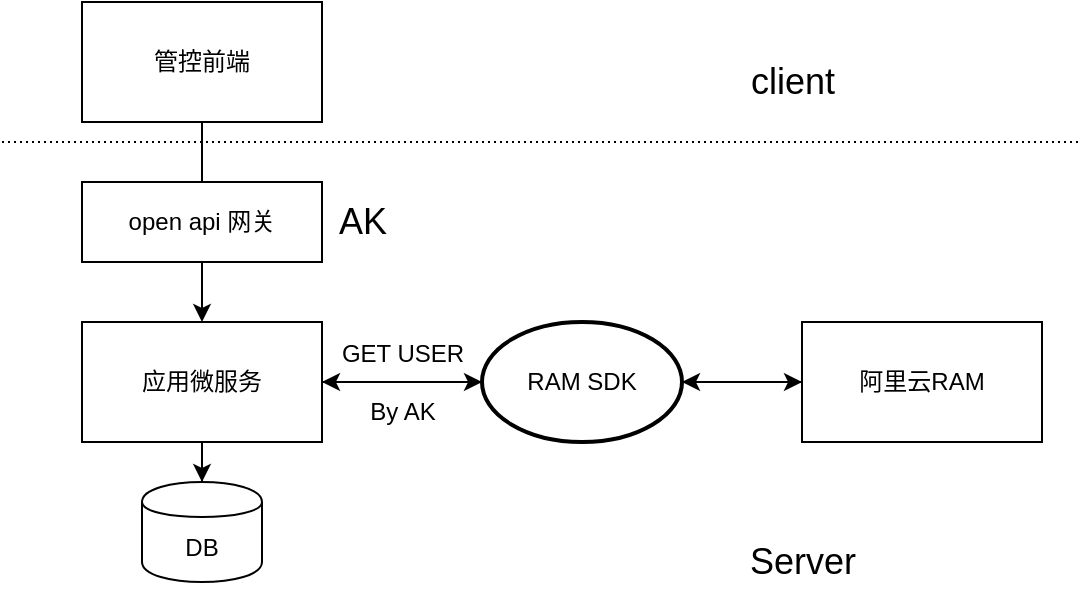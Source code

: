 <mxfile version="14.6.6" type="github">
  <diagram id="NHU5vDW58mHV1typeJDu" name="Page-1">
    <mxGraphModel dx="1298" dy="703" grid="1" gridSize="10" guides="1" tooltips="1" connect="1" arrows="1" fold="1" page="1" pageScale="1" pageWidth="827" pageHeight="1169" math="0" shadow="0">
      <root>
        <mxCell id="0" />
        <mxCell id="1" parent="0" />
        <mxCell id="5JXfPTWoFM99KCITv_9I-1" value="" style="edgeStyle=orthogonalEdgeStyle;rounded=0;orthogonalLoop=1;jettySize=auto;html=1;" edge="1" parent="1" source="5JXfPTWoFM99KCITv_9I-2" target="5JXfPTWoFM99KCITv_9I-6">
          <mxGeometry relative="1" as="geometry" />
        </mxCell>
        <mxCell id="5JXfPTWoFM99KCITv_9I-2" value="管控前端" style="rounded=0;whiteSpace=wrap;html=1;" vertex="1" parent="1">
          <mxGeometry x="120" y="100" width="120" height="60" as="geometry" />
        </mxCell>
        <mxCell id="5JXfPTWoFM99KCITv_9I-3" value="open api 网关" style="rounded=0;whiteSpace=wrap;html=1;" vertex="1" parent="1">
          <mxGeometry x="120" y="190" width="120" height="40" as="geometry" />
        </mxCell>
        <mxCell id="5JXfPTWoFM99KCITv_9I-4" value="" style="edgeStyle=orthogonalEdgeStyle;rounded=0;orthogonalLoop=1;jettySize=auto;html=1;" edge="1" parent="1" source="5JXfPTWoFM99KCITv_9I-6">
          <mxGeometry relative="1" as="geometry">
            <mxPoint x="320" y="290" as="targetPoint" />
          </mxGeometry>
        </mxCell>
        <mxCell id="5JXfPTWoFM99KCITv_9I-5" value="" style="edgeStyle=orthogonalEdgeStyle;rounded=0;orthogonalLoop=1;jettySize=auto;html=1;" edge="1" parent="1" source="5JXfPTWoFM99KCITv_9I-6" target="5JXfPTWoFM99KCITv_9I-13">
          <mxGeometry relative="1" as="geometry" />
        </mxCell>
        <mxCell id="5JXfPTWoFM99KCITv_9I-6" value="应用微服务" style="rounded=0;whiteSpace=wrap;html=1;" vertex="1" parent="1">
          <mxGeometry x="120" y="260" width="120" height="60" as="geometry" />
        </mxCell>
        <mxCell id="5JXfPTWoFM99KCITv_9I-7" value="" style="edgeStyle=orthogonalEdgeStyle;rounded=0;orthogonalLoop=1;jettySize=auto;html=1;" edge="1" parent="1" source="5JXfPTWoFM99KCITv_9I-8" target="5JXfPTWoFM99KCITv_9I-11">
          <mxGeometry relative="1" as="geometry" />
        </mxCell>
        <mxCell id="5JXfPTWoFM99KCITv_9I-8" value="阿里云RAM" style="rounded=0;whiteSpace=wrap;html=1;" vertex="1" parent="1">
          <mxGeometry x="480" y="260" width="120" height="60" as="geometry" />
        </mxCell>
        <mxCell id="5JXfPTWoFM99KCITv_9I-9" value="" style="edgeStyle=orthogonalEdgeStyle;rounded=0;orthogonalLoop=1;jettySize=auto;html=1;" edge="1" parent="1" source="5JXfPTWoFM99KCITv_9I-11" target="5JXfPTWoFM99KCITv_9I-8">
          <mxGeometry relative="1" as="geometry" />
        </mxCell>
        <mxCell id="5JXfPTWoFM99KCITv_9I-10" value="" style="edgeStyle=orthogonalEdgeStyle;rounded=0;orthogonalLoop=1;jettySize=auto;html=1;" edge="1" parent="1" source="5JXfPTWoFM99KCITv_9I-11" target="5JXfPTWoFM99KCITv_9I-6">
          <mxGeometry relative="1" as="geometry" />
        </mxCell>
        <mxCell id="5JXfPTWoFM99KCITv_9I-11" value="RAM SDK" style="strokeWidth=2;html=1;shape=mxgraph.flowchart.start_1;whiteSpace=wrap;" vertex="1" parent="1">
          <mxGeometry x="320" y="260" width="100" height="60" as="geometry" />
        </mxCell>
        <mxCell id="5JXfPTWoFM99KCITv_9I-12" value="GET USER&lt;br&gt;&lt;br&gt;By AK" style="text;html=1;align=center;verticalAlign=middle;resizable=0;points=[];autosize=1;strokeColor=none;" vertex="1" parent="1">
          <mxGeometry x="240" y="265" width="80" height="50" as="geometry" />
        </mxCell>
        <mxCell id="5JXfPTWoFM99KCITv_9I-13" value="DB" style="shape=cylinder;whiteSpace=wrap;html=1;boundedLbl=1;backgroundOutline=1;rounded=0;" vertex="1" parent="1">
          <mxGeometry x="150" y="340" width="60" height="50" as="geometry" />
        </mxCell>
        <mxCell id="5JXfPTWoFM99KCITv_9I-14" value="" style="endArrow=none;html=1;rounded=0;dashed=1;dashPattern=1 2;" edge="1" parent="1">
          <mxGeometry relative="1" as="geometry">
            <mxPoint x="80" y="170" as="sourcePoint" />
            <mxPoint x="620" y="170" as="targetPoint" />
          </mxGeometry>
        </mxCell>
        <mxCell id="5JXfPTWoFM99KCITv_9I-15" value="&lt;font style=&quot;font-size: 18px&quot;&gt;client&lt;/font&gt;" style="text;html=1;align=center;verticalAlign=middle;resizable=0;points=[];autosize=1;strokeColor=none;" vertex="1" parent="1">
          <mxGeometry x="445" y="130" width="60" height="20" as="geometry" />
        </mxCell>
        <mxCell id="5JXfPTWoFM99KCITv_9I-16" value="Server" style="text;html=1;align=center;verticalAlign=middle;resizable=0;points=[];autosize=1;strokeColor=none;fontSize=18;" vertex="1" parent="1">
          <mxGeometry x="445" y="365" width="70" height="30" as="geometry" />
        </mxCell>
        <mxCell id="5JXfPTWoFM99KCITv_9I-17" value="AK" style="text;html=1;align=center;verticalAlign=middle;resizable=0;points=[];autosize=1;strokeColor=none;fontSize=18;" vertex="1" parent="1">
          <mxGeometry x="240" y="195" width="40" height="30" as="geometry" />
        </mxCell>
      </root>
    </mxGraphModel>
  </diagram>
</mxfile>
